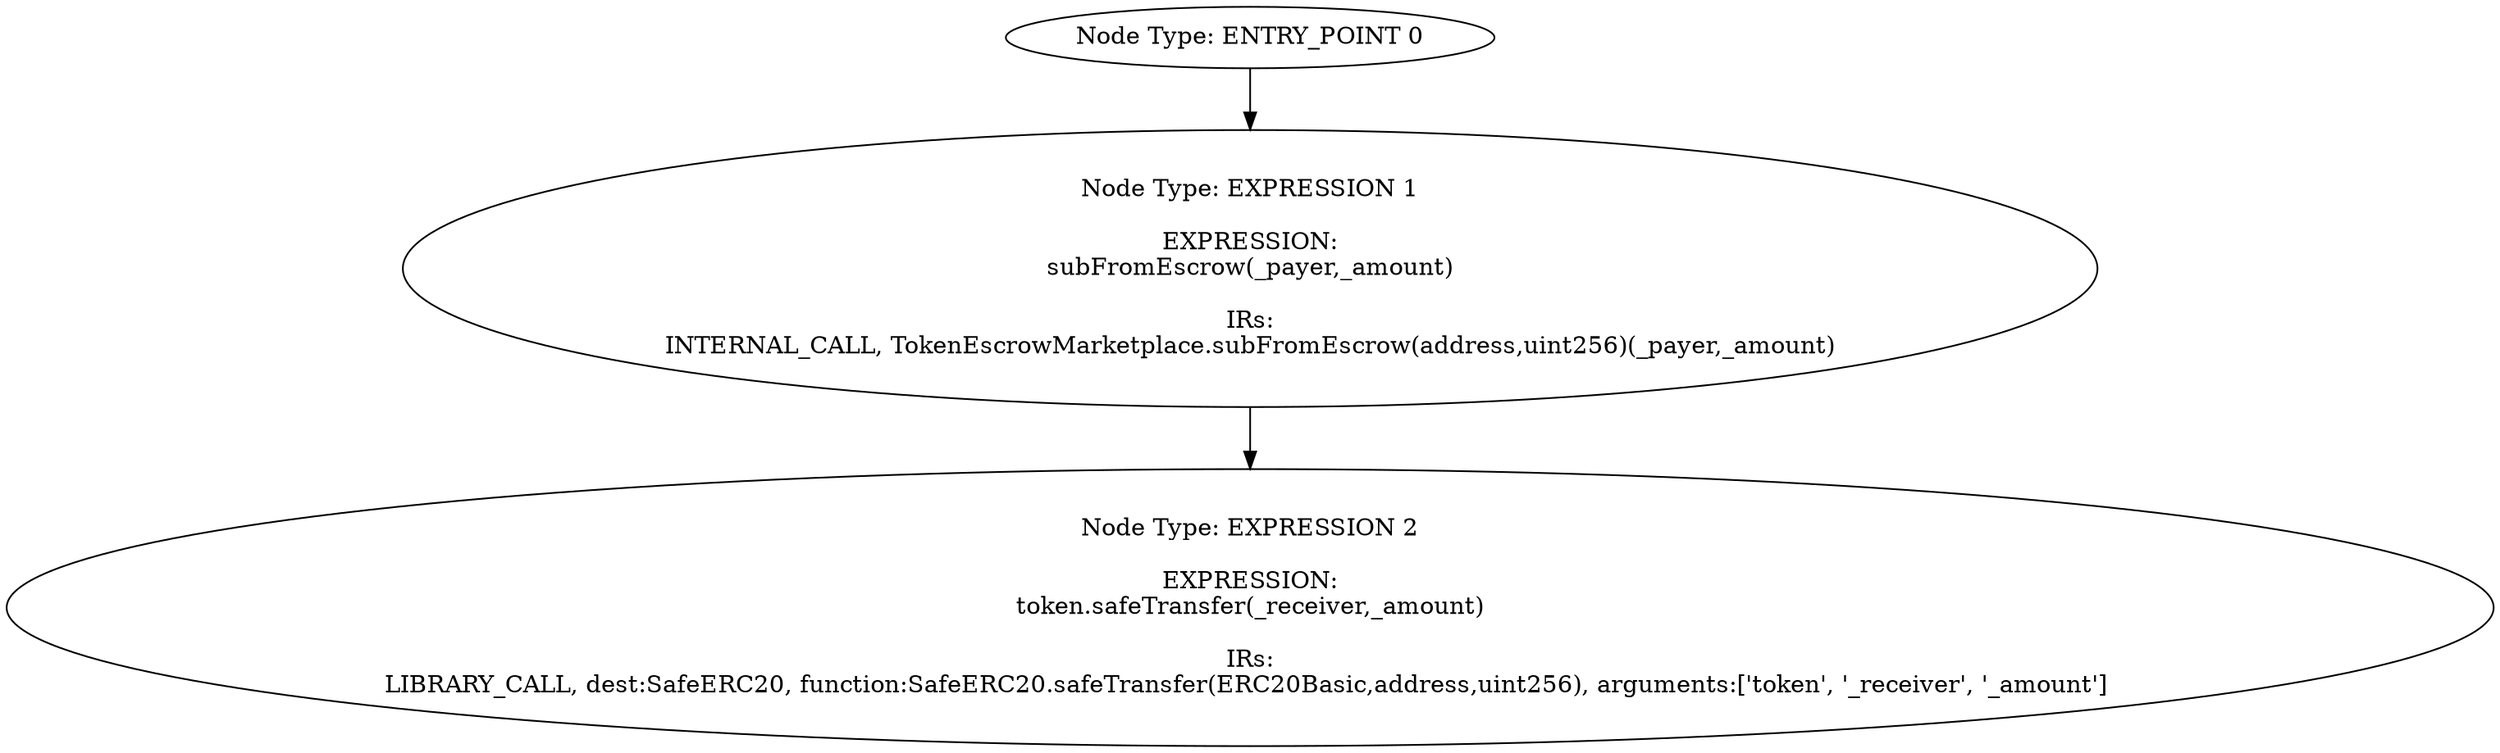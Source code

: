 digraph{
0[label="Node Type: ENTRY_POINT 0
"];
0->1;
1[label="Node Type: EXPRESSION 1

EXPRESSION:
subFromEscrow(_payer,_amount)

IRs:
INTERNAL_CALL, TokenEscrowMarketplace.subFromEscrow(address,uint256)(_payer,_amount)"];
1->2;
2[label="Node Type: EXPRESSION 2

EXPRESSION:
token.safeTransfer(_receiver,_amount)

IRs:
LIBRARY_CALL, dest:SafeERC20, function:SafeERC20.safeTransfer(ERC20Basic,address,uint256), arguments:['token', '_receiver', '_amount'] "];
}
